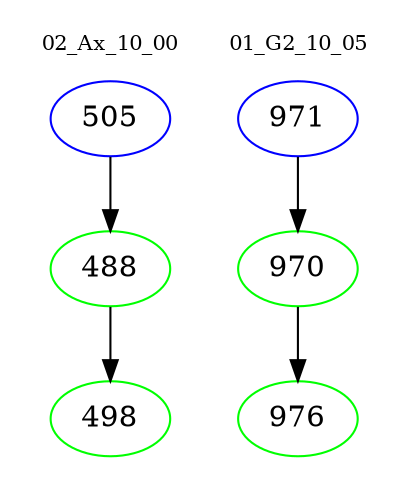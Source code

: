 digraph{
subgraph cluster_0 {
color = white
label = "02_Ax_10_00";
fontsize=10;
T0_505 [label="505", color="blue"]
T0_505 -> T0_488 [color="black"]
T0_488 [label="488", color="green"]
T0_488 -> T0_498 [color="black"]
T0_498 [label="498", color="green"]
}
subgraph cluster_1 {
color = white
label = "01_G2_10_05";
fontsize=10;
T1_971 [label="971", color="blue"]
T1_971 -> T1_970 [color="black"]
T1_970 [label="970", color="green"]
T1_970 -> T1_976 [color="black"]
T1_976 [label="976", color="green"]
}
}
